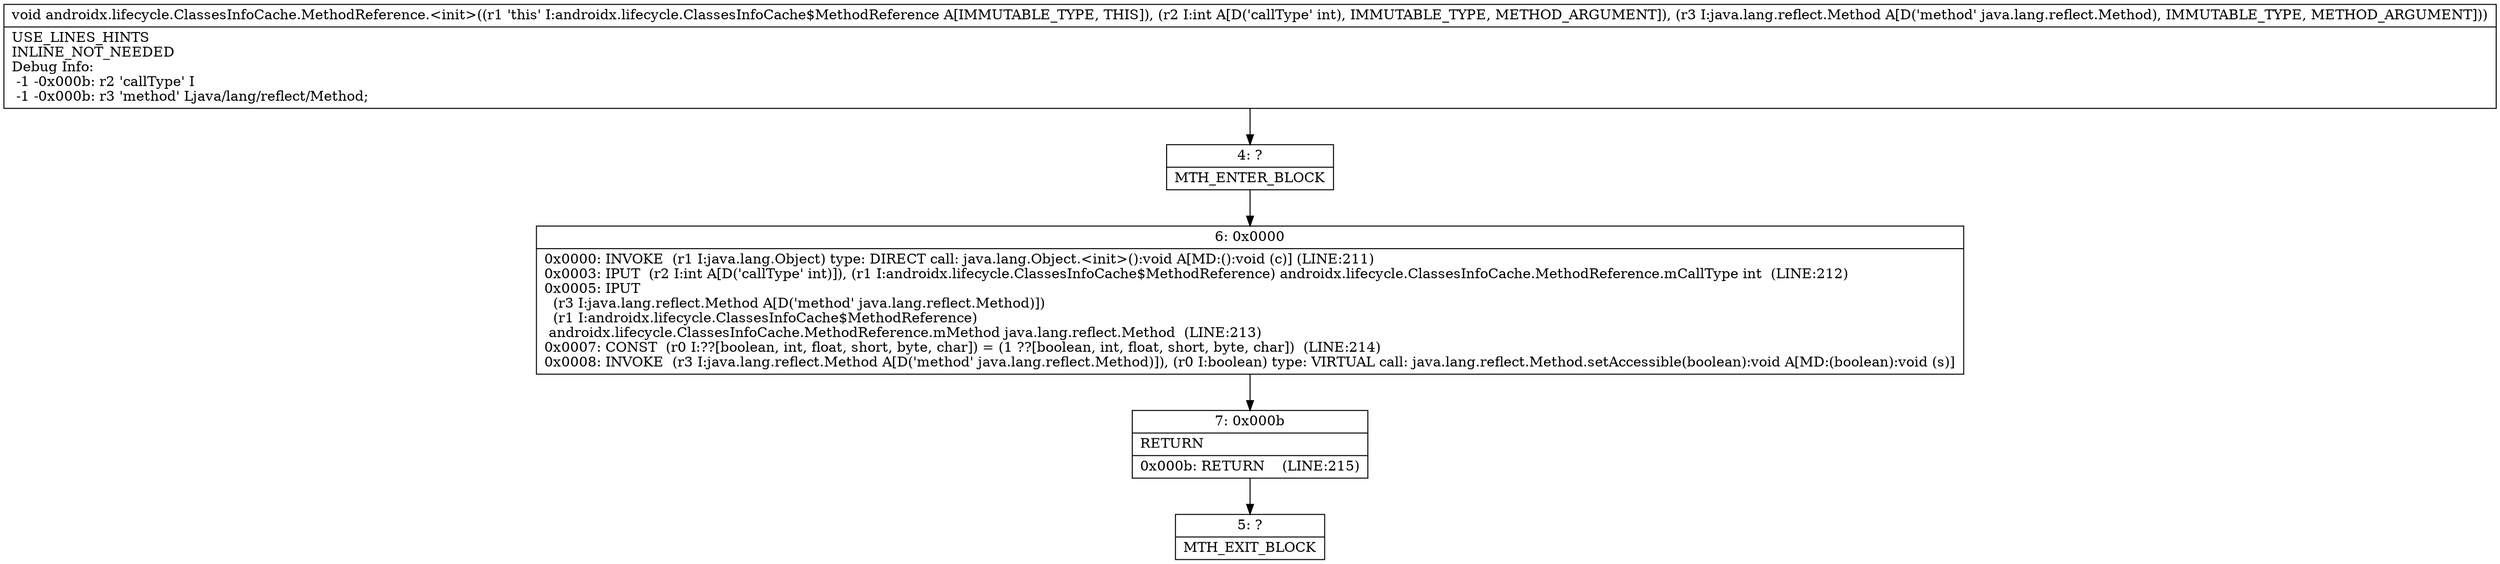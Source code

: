 digraph "CFG forandroidx.lifecycle.ClassesInfoCache.MethodReference.\<init\>(ILjava\/lang\/reflect\/Method;)V" {
Node_4 [shape=record,label="{4\:\ ?|MTH_ENTER_BLOCK\l}"];
Node_6 [shape=record,label="{6\:\ 0x0000|0x0000: INVOKE  (r1 I:java.lang.Object) type: DIRECT call: java.lang.Object.\<init\>():void A[MD:():void (c)] (LINE:211)\l0x0003: IPUT  (r2 I:int A[D('callType' int)]), (r1 I:androidx.lifecycle.ClassesInfoCache$MethodReference) androidx.lifecycle.ClassesInfoCache.MethodReference.mCallType int  (LINE:212)\l0x0005: IPUT  \l  (r3 I:java.lang.reflect.Method A[D('method' java.lang.reflect.Method)])\l  (r1 I:androidx.lifecycle.ClassesInfoCache$MethodReference)\l androidx.lifecycle.ClassesInfoCache.MethodReference.mMethod java.lang.reflect.Method  (LINE:213)\l0x0007: CONST  (r0 I:??[boolean, int, float, short, byte, char]) = (1 ??[boolean, int, float, short, byte, char])  (LINE:214)\l0x0008: INVOKE  (r3 I:java.lang.reflect.Method A[D('method' java.lang.reflect.Method)]), (r0 I:boolean) type: VIRTUAL call: java.lang.reflect.Method.setAccessible(boolean):void A[MD:(boolean):void (s)]\l}"];
Node_7 [shape=record,label="{7\:\ 0x000b|RETURN\l|0x000b: RETURN    (LINE:215)\l}"];
Node_5 [shape=record,label="{5\:\ ?|MTH_EXIT_BLOCK\l}"];
MethodNode[shape=record,label="{void androidx.lifecycle.ClassesInfoCache.MethodReference.\<init\>((r1 'this' I:androidx.lifecycle.ClassesInfoCache$MethodReference A[IMMUTABLE_TYPE, THIS]), (r2 I:int A[D('callType' int), IMMUTABLE_TYPE, METHOD_ARGUMENT]), (r3 I:java.lang.reflect.Method A[D('method' java.lang.reflect.Method), IMMUTABLE_TYPE, METHOD_ARGUMENT]))  | USE_LINES_HINTS\lINLINE_NOT_NEEDED\lDebug Info:\l  \-1 \-0x000b: r2 'callType' I\l  \-1 \-0x000b: r3 'method' Ljava\/lang\/reflect\/Method;\l}"];
MethodNode -> Node_4;Node_4 -> Node_6;
Node_6 -> Node_7;
Node_7 -> Node_5;
}

